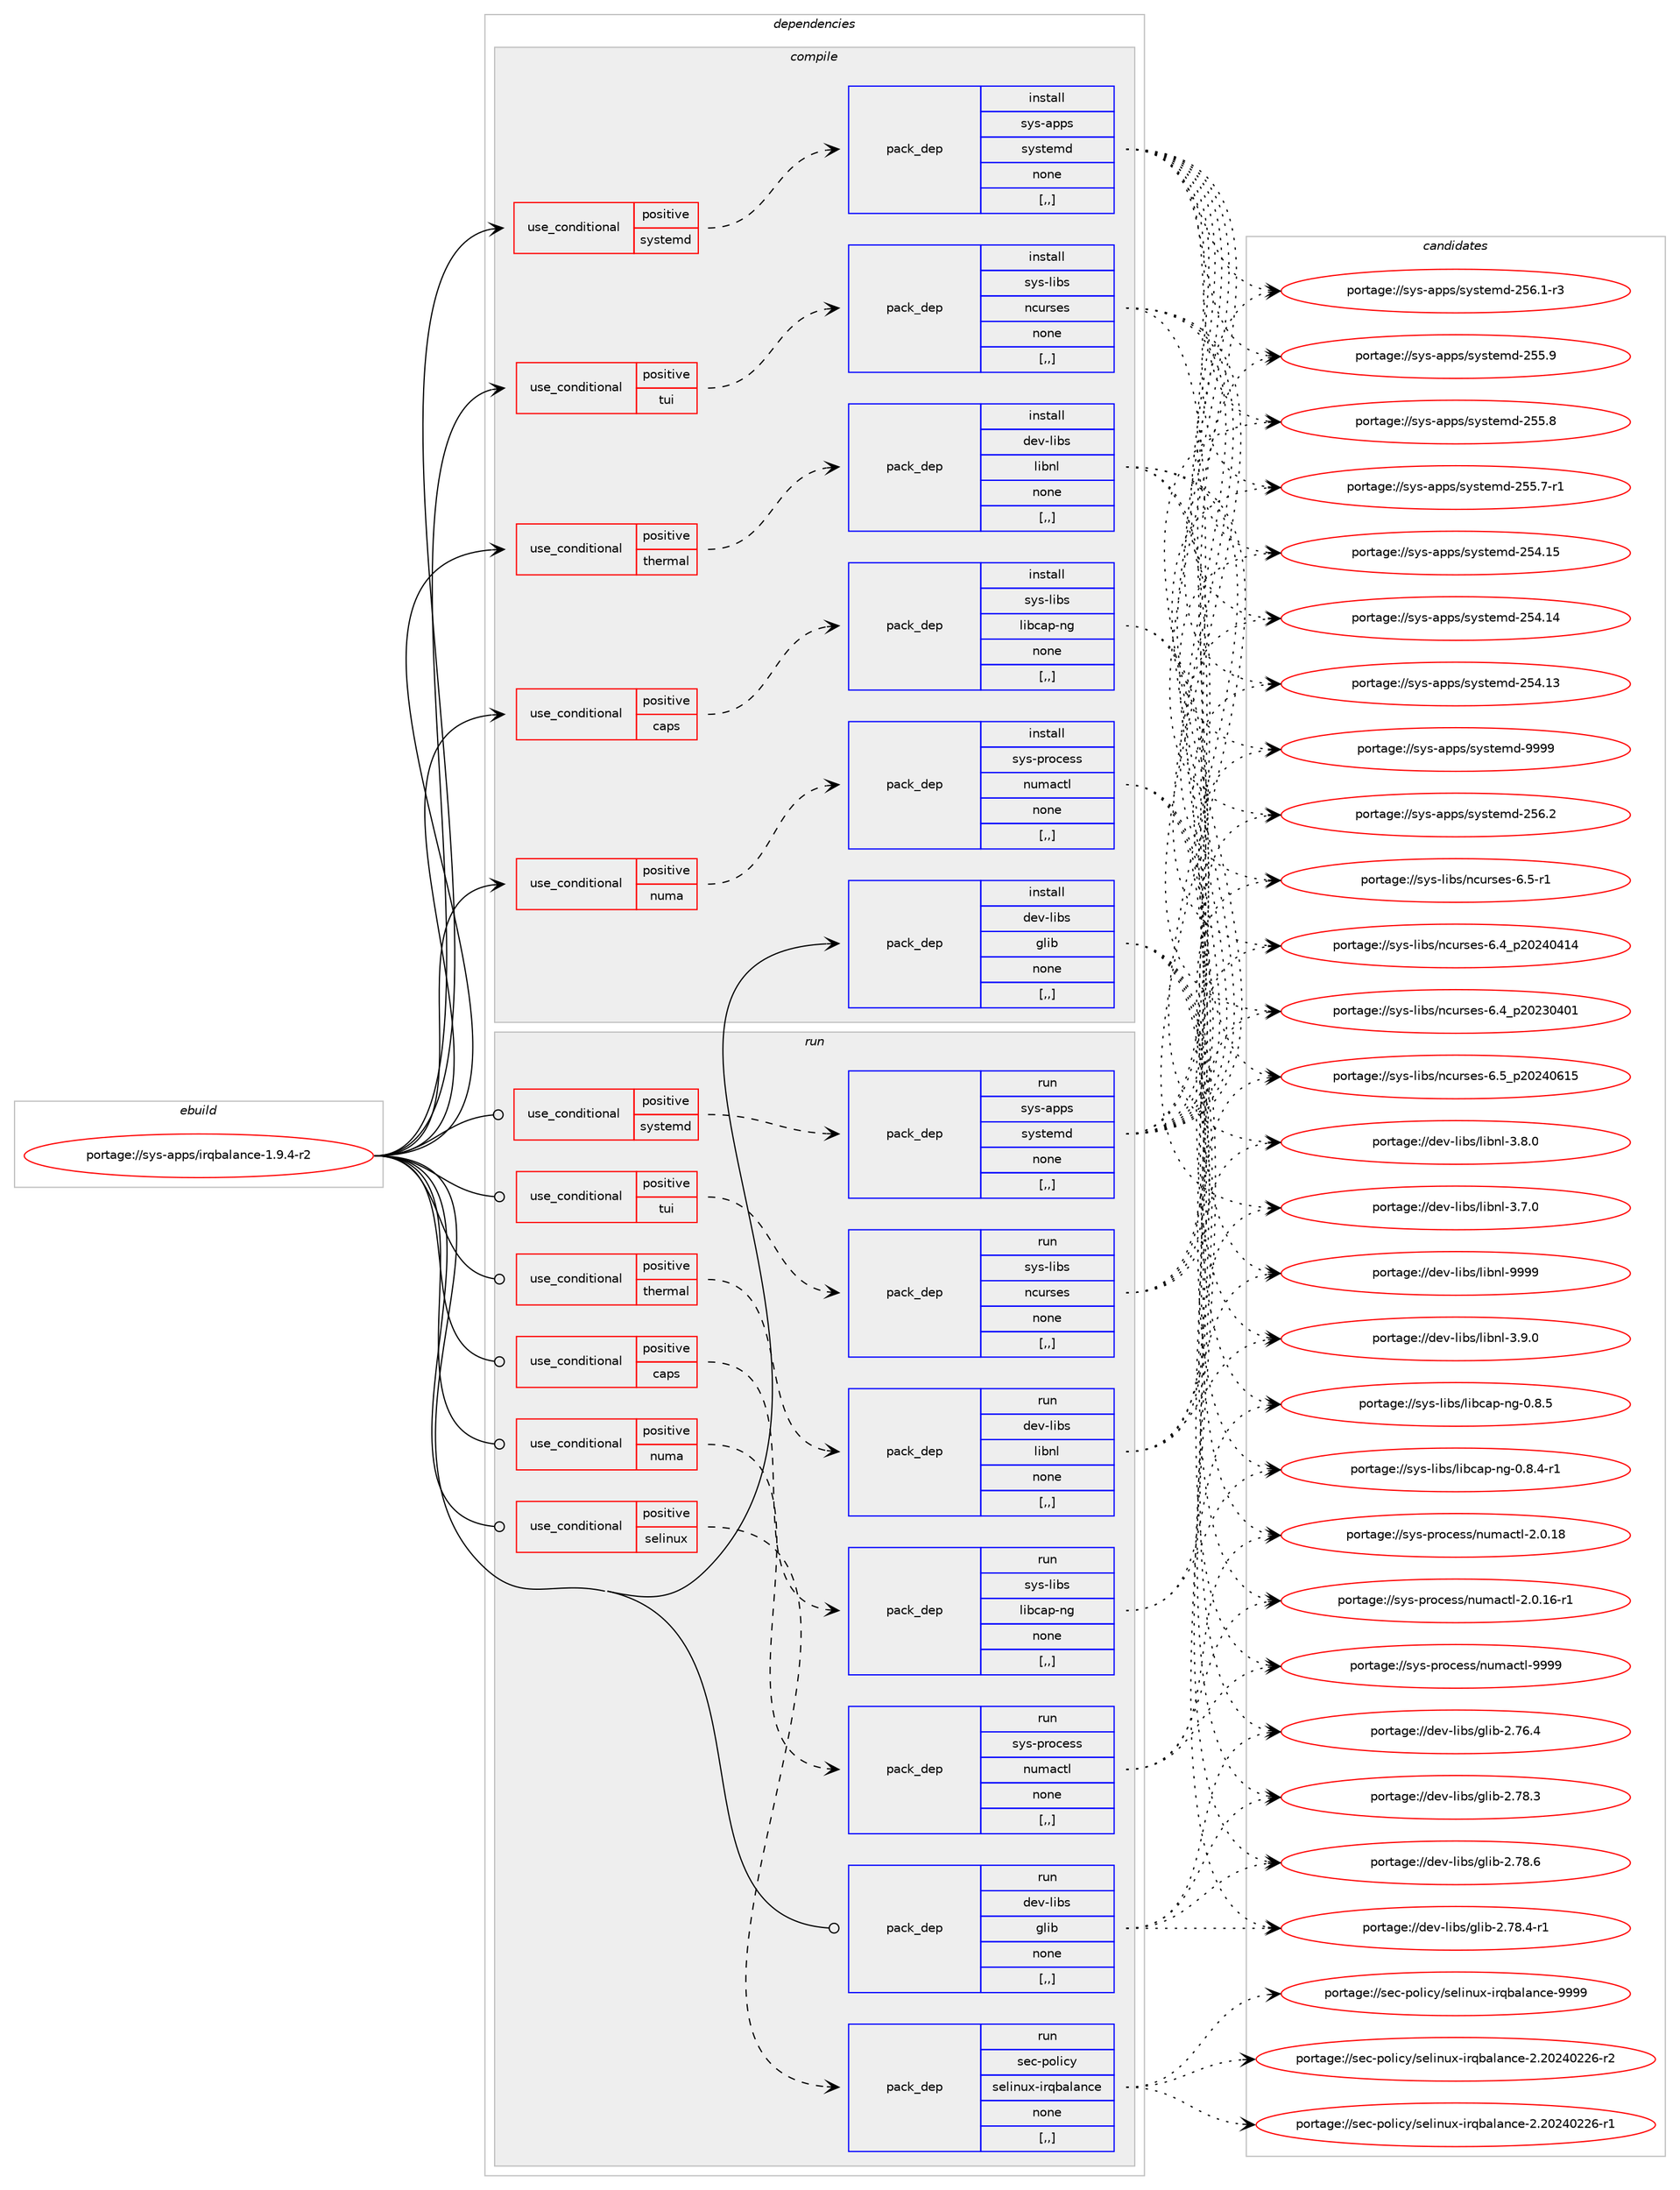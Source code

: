 digraph prolog {

# *************
# Graph options
# *************

newrank=true;
concentrate=true;
compound=true;
graph [rankdir=LR,fontname=Helvetica,fontsize=10,ranksep=1.5];#, ranksep=2.5, nodesep=0.2];
edge  [arrowhead=vee];
node  [fontname=Helvetica,fontsize=10];

# **********
# The ebuild
# **********

subgraph cluster_leftcol {
color=gray;
label=<<i>ebuild</i>>;
id [label="portage://sys-apps/irqbalance-1.9.4-r2", color=red, width=4, href="../sys-apps/irqbalance-1.9.4-r2.svg"];
}

# ****************
# The dependencies
# ****************

subgraph cluster_midcol {
color=gray;
label=<<i>dependencies</i>>;
subgraph cluster_compile {
fillcolor="#eeeeee";
style=filled;
label=<<i>compile</i>>;
subgraph cond110781 {
dependency419124 [label=<<TABLE BORDER="0" CELLBORDER="1" CELLSPACING="0" CELLPADDING="4"><TR><TD ROWSPAN="3" CELLPADDING="10">use_conditional</TD></TR><TR><TD>positive</TD></TR><TR><TD>caps</TD></TR></TABLE>>, shape=none, color=red];
subgraph pack305404 {
dependency419125 [label=<<TABLE BORDER="0" CELLBORDER="1" CELLSPACING="0" CELLPADDING="4" WIDTH="220"><TR><TD ROWSPAN="6" CELLPADDING="30">pack_dep</TD></TR><TR><TD WIDTH="110">install</TD></TR><TR><TD>sys-libs</TD></TR><TR><TD>libcap-ng</TD></TR><TR><TD>none</TD></TR><TR><TD>[,,]</TD></TR></TABLE>>, shape=none, color=blue];
}
dependency419124:e -> dependency419125:w [weight=20,style="dashed",arrowhead="vee"];
}
id:e -> dependency419124:w [weight=20,style="solid",arrowhead="vee"];
subgraph cond110782 {
dependency419126 [label=<<TABLE BORDER="0" CELLBORDER="1" CELLSPACING="0" CELLPADDING="4"><TR><TD ROWSPAN="3" CELLPADDING="10">use_conditional</TD></TR><TR><TD>positive</TD></TR><TR><TD>numa</TD></TR></TABLE>>, shape=none, color=red];
subgraph pack305405 {
dependency419127 [label=<<TABLE BORDER="0" CELLBORDER="1" CELLSPACING="0" CELLPADDING="4" WIDTH="220"><TR><TD ROWSPAN="6" CELLPADDING="30">pack_dep</TD></TR><TR><TD WIDTH="110">install</TD></TR><TR><TD>sys-process</TD></TR><TR><TD>numactl</TD></TR><TR><TD>none</TD></TR><TR><TD>[,,]</TD></TR></TABLE>>, shape=none, color=blue];
}
dependency419126:e -> dependency419127:w [weight=20,style="dashed",arrowhead="vee"];
}
id:e -> dependency419126:w [weight=20,style="solid",arrowhead="vee"];
subgraph cond110783 {
dependency419128 [label=<<TABLE BORDER="0" CELLBORDER="1" CELLSPACING="0" CELLPADDING="4"><TR><TD ROWSPAN="3" CELLPADDING="10">use_conditional</TD></TR><TR><TD>positive</TD></TR><TR><TD>systemd</TD></TR></TABLE>>, shape=none, color=red];
subgraph pack305406 {
dependency419129 [label=<<TABLE BORDER="0" CELLBORDER="1" CELLSPACING="0" CELLPADDING="4" WIDTH="220"><TR><TD ROWSPAN="6" CELLPADDING="30">pack_dep</TD></TR><TR><TD WIDTH="110">install</TD></TR><TR><TD>sys-apps</TD></TR><TR><TD>systemd</TD></TR><TR><TD>none</TD></TR><TR><TD>[,,]</TD></TR></TABLE>>, shape=none, color=blue];
}
dependency419128:e -> dependency419129:w [weight=20,style="dashed",arrowhead="vee"];
}
id:e -> dependency419128:w [weight=20,style="solid",arrowhead="vee"];
subgraph cond110784 {
dependency419130 [label=<<TABLE BORDER="0" CELLBORDER="1" CELLSPACING="0" CELLPADDING="4"><TR><TD ROWSPAN="3" CELLPADDING="10">use_conditional</TD></TR><TR><TD>positive</TD></TR><TR><TD>thermal</TD></TR></TABLE>>, shape=none, color=red];
subgraph pack305407 {
dependency419131 [label=<<TABLE BORDER="0" CELLBORDER="1" CELLSPACING="0" CELLPADDING="4" WIDTH="220"><TR><TD ROWSPAN="6" CELLPADDING="30">pack_dep</TD></TR><TR><TD WIDTH="110">install</TD></TR><TR><TD>dev-libs</TD></TR><TR><TD>libnl</TD></TR><TR><TD>none</TD></TR><TR><TD>[,,]</TD></TR></TABLE>>, shape=none, color=blue];
}
dependency419130:e -> dependency419131:w [weight=20,style="dashed",arrowhead="vee"];
}
id:e -> dependency419130:w [weight=20,style="solid",arrowhead="vee"];
subgraph cond110785 {
dependency419132 [label=<<TABLE BORDER="0" CELLBORDER="1" CELLSPACING="0" CELLPADDING="4"><TR><TD ROWSPAN="3" CELLPADDING="10">use_conditional</TD></TR><TR><TD>positive</TD></TR><TR><TD>tui</TD></TR></TABLE>>, shape=none, color=red];
subgraph pack305408 {
dependency419133 [label=<<TABLE BORDER="0" CELLBORDER="1" CELLSPACING="0" CELLPADDING="4" WIDTH="220"><TR><TD ROWSPAN="6" CELLPADDING="30">pack_dep</TD></TR><TR><TD WIDTH="110">install</TD></TR><TR><TD>sys-libs</TD></TR><TR><TD>ncurses</TD></TR><TR><TD>none</TD></TR><TR><TD>[,,]</TD></TR></TABLE>>, shape=none, color=blue];
}
dependency419132:e -> dependency419133:w [weight=20,style="dashed",arrowhead="vee"];
}
id:e -> dependency419132:w [weight=20,style="solid",arrowhead="vee"];
subgraph pack305409 {
dependency419134 [label=<<TABLE BORDER="0" CELLBORDER="1" CELLSPACING="0" CELLPADDING="4" WIDTH="220"><TR><TD ROWSPAN="6" CELLPADDING="30">pack_dep</TD></TR><TR><TD WIDTH="110">install</TD></TR><TR><TD>dev-libs</TD></TR><TR><TD>glib</TD></TR><TR><TD>none</TD></TR><TR><TD>[,,]</TD></TR></TABLE>>, shape=none, color=blue];
}
id:e -> dependency419134:w [weight=20,style="solid",arrowhead="vee"];
}
subgraph cluster_compileandrun {
fillcolor="#eeeeee";
style=filled;
label=<<i>compile and run</i>>;
}
subgraph cluster_run {
fillcolor="#eeeeee";
style=filled;
label=<<i>run</i>>;
subgraph cond110786 {
dependency419135 [label=<<TABLE BORDER="0" CELLBORDER="1" CELLSPACING="0" CELLPADDING="4"><TR><TD ROWSPAN="3" CELLPADDING="10">use_conditional</TD></TR><TR><TD>positive</TD></TR><TR><TD>caps</TD></TR></TABLE>>, shape=none, color=red];
subgraph pack305410 {
dependency419136 [label=<<TABLE BORDER="0" CELLBORDER="1" CELLSPACING="0" CELLPADDING="4" WIDTH="220"><TR><TD ROWSPAN="6" CELLPADDING="30">pack_dep</TD></TR><TR><TD WIDTH="110">run</TD></TR><TR><TD>sys-libs</TD></TR><TR><TD>libcap-ng</TD></TR><TR><TD>none</TD></TR><TR><TD>[,,]</TD></TR></TABLE>>, shape=none, color=blue];
}
dependency419135:e -> dependency419136:w [weight=20,style="dashed",arrowhead="vee"];
}
id:e -> dependency419135:w [weight=20,style="solid",arrowhead="odot"];
subgraph cond110787 {
dependency419137 [label=<<TABLE BORDER="0" CELLBORDER="1" CELLSPACING="0" CELLPADDING="4"><TR><TD ROWSPAN="3" CELLPADDING="10">use_conditional</TD></TR><TR><TD>positive</TD></TR><TR><TD>numa</TD></TR></TABLE>>, shape=none, color=red];
subgraph pack305411 {
dependency419138 [label=<<TABLE BORDER="0" CELLBORDER="1" CELLSPACING="0" CELLPADDING="4" WIDTH="220"><TR><TD ROWSPAN="6" CELLPADDING="30">pack_dep</TD></TR><TR><TD WIDTH="110">run</TD></TR><TR><TD>sys-process</TD></TR><TR><TD>numactl</TD></TR><TR><TD>none</TD></TR><TR><TD>[,,]</TD></TR></TABLE>>, shape=none, color=blue];
}
dependency419137:e -> dependency419138:w [weight=20,style="dashed",arrowhead="vee"];
}
id:e -> dependency419137:w [weight=20,style="solid",arrowhead="odot"];
subgraph cond110788 {
dependency419139 [label=<<TABLE BORDER="0" CELLBORDER="1" CELLSPACING="0" CELLPADDING="4"><TR><TD ROWSPAN="3" CELLPADDING="10">use_conditional</TD></TR><TR><TD>positive</TD></TR><TR><TD>selinux</TD></TR></TABLE>>, shape=none, color=red];
subgraph pack305412 {
dependency419140 [label=<<TABLE BORDER="0" CELLBORDER="1" CELLSPACING="0" CELLPADDING="4" WIDTH="220"><TR><TD ROWSPAN="6" CELLPADDING="30">pack_dep</TD></TR><TR><TD WIDTH="110">run</TD></TR><TR><TD>sec-policy</TD></TR><TR><TD>selinux-irqbalance</TD></TR><TR><TD>none</TD></TR><TR><TD>[,,]</TD></TR></TABLE>>, shape=none, color=blue];
}
dependency419139:e -> dependency419140:w [weight=20,style="dashed",arrowhead="vee"];
}
id:e -> dependency419139:w [weight=20,style="solid",arrowhead="odot"];
subgraph cond110789 {
dependency419141 [label=<<TABLE BORDER="0" CELLBORDER="1" CELLSPACING="0" CELLPADDING="4"><TR><TD ROWSPAN="3" CELLPADDING="10">use_conditional</TD></TR><TR><TD>positive</TD></TR><TR><TD>systemd</TD></TR></TABLE>>, shape=none, color=red];
subgraph pack305413 {
dependency419142 [label=<<TABLE BORDER="0" CELLBORDER="1" CELLSPACING="0" CELLPADDING="4" WIDTH="220"><TR><TD ROWSPAN="6" CELLPADDING="30">pack_dep</TD></TR><TR><TD WIDTH="110">run</TD></TR><TR><TD>sys-apps</TD></TR><TR><TD>systemd</TD></TR><TR><TD>none</TD></TR><TR><TD>[,,]</TD></TR></TABLE>>, shape=none, color=blue];
}
dependency419141:e -> dependency419142:w [weight=20,style="dashed",arrowhead="vee"];
}
id:e -> dependency419141:w [weight=20,style="solid",arrowhead="odot"];
subgraph cond110790 {
dependency419143 [label=<<TABLE BORDER="0" CELLBORDER="1" CELLSPACING="0" CELLPADDING="4"><TR><TD ROWSPAN="3" CELLPADDING="10">use_conditional</TD></TR><TR><TD>positive</TD></TR><TR><TD>thermal</TD></TR></TABLE>>, shape=none, color=red];
subgraph pack305414 {
dependency419144 [label=<<TABLE BORDER="0" CELLBORDER="1" CELLSPACING="0" CELLPADDING="4" WIDTH="220"><TR><TD ROWSPAN="6" CELLPADDING="30">pack_dep</TD></TR><TR><TD WIDTH="110">run</TD></TR><TR><TD>dev-libs</TD></TR><TR><TD>libnl</TD></TR><TR><TD>none</TD></TR><TR><TD>[,,]</TD></TR></TABLE>>, shape=none, color=blue];
}
dependency419143:e -> dependency419144:w [weight=20,style="dashed",arrowhead="vee"];
}
id:e -> dependency419143:w [weight=20,style="solid",arrowhead="odot"];
subgraph cond110791 {
dependency419145 [label=<<TABLE BORDER="0" CELLBORDER="1" CELLSPACING="0" CELLPADDING="4"><TR><TD ROWSPAN="3" CELLPADDING="10">use_conditional</TD></TR><TR><TD>positive</TD></TR><TR><TD>tui</TD></TR></TABLE>>, shape=none, color=red];
subgraph pack305415 {
dependency419146 [label=<<TABLE BORDER="0" CELLBORDER="1" CELLSPACING="0" CELLPADDING="4" WIDTH="220"><TR><TD ROWSPAN="6" CELLPADDING="30">pack_dep</TD></TR><TR><TD WIDTH="110">run</TD></TR><TR><TD>sys-libs</TD></TR><TR><TD>ncurses</TD></TR><TR><TD>none</TD></TR><TR><TD>[,,]</TD></TR></TABLE>>, shape=none, color=blue];
}
dependency419145:e -> dependency419146:w [weight=20,style="dashed",arrowhead="vee"];
}
id:e -> dependency419145:w [weight=20,style="solid",arrowhead="odot"];
subgraph pack305416 {
dependency419147 [label=<<TABLE BORDER="0" CELLBORDER="1" CELLSPACING="0" CELLPADDING="4" WIDTH="220"><TR><TD ROWSPAN="6" CELLPADDING="30">pack_dep</TD></TR><TR><TD WIDTH="110">run</TD></TR><TR><TD>dev-libs</TD></TR><TR><TD>glib</TD></TR><TR><TD>none</TD></TR><TR><TD>[,,]</TD></TR></TABLE>>, shape=none, color=blue];
}
id:e -> dependency419147:w [weight=20,style="solid",arrowhead="odot"];
}
}

# **************
# The candidates
# **************

subgraph cluster_choices {
rank=same;
color=gray;
label=<<i>candidates</i>>;

subgraph choice305404 {
color=black;
nodesep=1;
choice11512111545108105981154710810598999711245110103454846564653 [label="portage://sys-libs/libcap-ng-0.8.5", color=red, width=4,href="../sys-libs/libcap-ng-0.8.5.svg"];
choice115121115451081059811547108105989997112451101034548465646524511449 [label="portage://sys-libs/libcap-ng-0.8.4-r1", color=red, width=4,href="../sys-libs/libcap-ng-0.8.4-r1.svg"];
dependency419125:e -> choice11512111545108105981154710810598999711245110103454846564653:w [style=dotted,weight="100"];
dependency419125:e -> choice115121115451081059811547108105989997112451101034548465646524511449:w [style=dotted,weight="100"];
}
subgraph choice305405 {
color=black;
nodesep=1;
choice11512111545112114111991011151154711011710997991161084557575757 [label="portage://sys-process/numactl-9999", color=red, width=4,href="../sys-process/numactl-9999.svg"];
choice115121115451121141119910111511547110117109979911610845504648464956 [label="portage://sys-process/numactl-2.0.18", color=red, width=4,href="../sys-process/numactl-2.0.18.svg"];
choice1151211154511211411199101115115471101171099799116108455046484649544511449 [label="portage://sys-process/numactl-2.0.16-r1", color=red, width=4,href="../sys-process/numactl-2.0.16-r1.svg"];
dependency419127:e -> choice11512111545112114111991011151154711011710997991161084557575757:w [style=dotted,weight="100"];
dependency419127:e -> choice115121115451121141119910111511547110117109979911610845504648464956:w [style=dotted,weight="100"];
dependency419127:e -> choice1151211154511211411199101115115471101171099799116108455046484649544511449:w [style=dotted,weight="100"];
}
subgraph choice305406 {
color=black;
nodesep=1;
choice1151211154597112112115471151211151161011091004557575757 [label="portage://sys-apps/systemd-9999", color=red, width=4,href="../sys-apps/systemd-9999.svg"];
choice115121115459711211211547115121115116101109100455053544650 [label="portage://sys-apps/systemd-256.2", color=red, width=4,href="../sys-apps/systemd-256.2.svg"];
choice1151211154597112112115471151211151161011091004550535446494511451 [label="portage://sys-apps/systemd-256.1-r3", color=red, width=4,href="../sys-apps/systemd-256.1-r3.svg"];
choice115121115459711211211547115121115116101109100455053534657 [label="portage://sys-apps/systemd-255.9", color=red, width=4,href="../sys-apps/systemd-255.9.svg"];
choice115121115459711211211547115121115116101109100455053534656 [label="portage://sys-apps/systemd-255.8", color=red, width=4,href="../sys-apps/systemd-255.8.svg"];
choice1151211154597112112115471151211151161011091004550535346554511449 [label="portage://sys-apps/systemd-255.7-r1", color=red, width=4,href="../sys-apps/systemd-255.7-r1.svg"];
choice11512111545971121121154711512111511610110910045505352464953 [label="portage://sys-apps/systemd-254.15", color=red, width=4,href="../sys-apps/systemd-254.15.svg"];
choice11512111545971121121154711512111511610110910045505352464952 [label="portage://sys-apps/systemd-254.14", color=red, width=4,href="../sys-apps/systemd-254.14.svg"];
choice11512111545971121121154711512111511610110910045505352464951 [label="portage://sys-apps/systemd-254.13", color=red, width=4,href="../sys-apps/systemd-254.13.svg"];
dependency419129:e -> choice1151211154597112112115471151211151161011091004557575757:w [style=dotted,weight="100"];
dependency419129:e -> choice115121115459711211211547115121115116101109100455053544650:w [style=dotted,weight="100"];
dependency419129:e -> choice1151211154597112112115471151211151161011091004550535446494511451:w [style=dotted,weight="100"];
dependency419129:e -> choice115121115459711211211547115121115116101109100455053534657:w [style=dotted,weight="100"];
dependency419129:e -> choice115121115459711211211547115121115116101109100455053534656:w [style=dotted,weight="100"];
dependency419129:e -> choice1151211154597112112115471151211151161011091004550535346554511449:w [style=dotted,weight="100"];
dependency419129:e -> choice11512111545971121121154711512111511610110910045505352464953:w [style=dotted,weight="100"];
dependency419129:e -> choice11512111545971121121154711512111511610110910045505352464952:w [style=dotted,weight="100"];
dependency419129:e -> choice11512111545971121121154711512111511610110910045505352464951:w [style=dotted,weight="100"];
}
subgraph choice305407 {
color=black;
nodesep=1;
choice100101118451081059811547108105981101084557575757 [label="portage://dev-libs/libnl-9999", color=red, width=4,href="../dev-libs/libnl-9999.svg"];
choice10010111845108105981154710810598110108455146574648 [label="portage://dev-libs/libnl-3.9.0", color=red, width=4,href="../dev-libs/libnl-3.9.0.svg"];
choice10010111845108105981154710810598110108455146564648 [label="portage://dev-libs/libnl-3.8.0", color=red, width=4,href="../dev-libs/libnl-3.8.0.svg"];
choice10010111845108105981154710810598110108455146554648 [label="portage://dev-libs/libnl-3.7.0", color=red, width=4,href="../dev-libs/libnl-3.7.0.svg"];
dependency419131:e -> choice100101118451081059811547108105981101084557575757:w [style=dotted,weight="100"];
dependency419131:e -> choice10010111845108105981154710810598110108455146574648:w [style=dotted,weight="100"];
dependency419131:e -> choice10010111845108105981154710810598110108455146564648:w [style=dotted,weight="100"];
dependency419131:e -> choice10010111845108105981154710810598110108455146554648:w [style=dotted,weight="100"];
}
subgraph choice305408 {
color=black;
nodesep=1;
choice1151211154510810598115471109911711411510111545544653951125048505248544953 [label="portage://sys-libs/ncurses-6.5_p20240615", color=red, width=4,href="../sys-libs/ncurses-6.5_p20240615.svg"];
choice11512111545108105981154711099117114115101115455446534511449 [label="portage://sys-libs/ncurses-6.5-r1", color=red, width=4,href="../sys-libs/ncurses-6.5-r1.svg"];
choice1151211154510810598115471109911711411510111545544652951125048505248524952 [label="portage://sys-libs/ncurses-6.4_p20240414", color=red, width=4,href="../sys-libs/ncurses-6.4_p20240414.svg"];
choice1151211154510810598115471109911711411510111545544652951125048505148524849 [label="portage://sys-libs/ncurses-6.4_p20230401", color=red, width=4,href="../sys-libs/ncurses-6.4_p20230401.svg"];
dependency419133:e -> choice1151211154510810598115471109911711411510111545544653951125048505248544953:w [style=dotted,weight="100"];
dependency419133:e -> choice11512111545108105981154711099117114115101115455446534511449:w [style=dotted,weight="100"];
dependency419133:e -> choice1151211154510810598115471109911711411510111545544652951125048505248524952:w [style=dotted,weight="100"];
dependency419133:e -> choice1151211154510810598115471109911711411510111545544652951125048505148524849:w [style=dotted,weight="100"];
}
subgraph choice305409 {
color=black;
nodesep=1;
choice1001011184510810598115471031081059845504655564654 [label="portage://dev-libs/glib-2.78.6", color=red, width=4,href="../dev-libs/glib-2.78.6.svg"];
choice10010111845108105981154710310810598455046555646524511449 [label="portage://dev-libs/glib-2.78.4-r1", color=red, width=4,href="../dev-libs/glib-2.78.4-r1.svg"];
choice1001011184510810598115471031081059845504655564651 [label="portage://dev-libs/glib-2.78.3", color=red, width=4,href="../dev-libs/glib-2.78.3.svg"];
choice1001011184510810598115471031081059845504655544652 [label="portage://dev-libs/glib-2.76.4", color=red, width=4,href="../dev-libs/glib-2.76.4.svg"];
dependency419134:e -> choice1001011184510810598115471031081059845504655564654:w [style=dotted,weight="100"];
dependency419134:e -> choice10010111845108105981154710310810598455046555646524511449:w [style=dotted,weight="100"];
dependency419134:e -> choice1001011184510810598115471031081059845504655564651:w [style=dotted,weight="100"];
dependency419134:e -> choice1001011184510810598115471031081059845504655544652:w [style=dotted,weight="100"];
}
subgraph choice305410 {
color=black;
nodesep=1;
choice11512111545108105981154710810598999711245110103454846564653 [label="portage://sys-libs/libcap-ng-0.8.5", color=red, width=4,href="../sys-libs/libcap-ng-0.8.5.svg"];
choice115121115451081059811547108105989997112451101034548465646524511449 [label="portage://sys-libs/libcap-ng-0.8.4-r1", color=red, width=4,href="../sys-libs/libcap-ng-0.8.4-r1.svg"];
dependency419136:e -> choice11512111545108105981154710810598999711245110103454846564653:w [style=dotted,weight="100"];
dependency419136:e -> choice115121115451081059811547108105989997112451101034548465646524511449:w [style=dotted,weight="100"];
}
subgraph choice305411 {
color=black;
nodesep=1;
choice11512111545112114111991011151154711011710997991161084557575757 [label="portage://sys-process/numactl-9999", color=red, width=4,href="../sys-process/numactl-9999.svg"];
choice115121115451121141119910111511547110117109979911610845504648464956 [label="portage://sys-process/numactl-2.0.18", color=red, width=4,href="../sys-process/numactl-2.0.18.svg"];
choice1151211154511211411199101115115471101171099799116108455046484649544511449 [label="portage://sys-process/numactl-2.0.16-r1", color=red, width=4,href="../sys-process/numactl-2.0.16-r1.svg"];
dependency419138:e -> choice11512111545112114111991011151154711011710997991161084557575757:w [style=dotted,weight="100"];
dependency419138:e -> choice115121115451121141119910111511547110117109979911610845504648464956:w [style=dotted,weight="100"];
dependency419138:e -> choice1151211154511211411199101115115471101171099799116108455046484649544511449:w [style=dotted,weight="100"];
}
subgraph choice305412 {
color=black;
nodesep=1;
choice1151019945112111108105991214711510110810511011712045105114113989710897110991014557575757 [label="portage://sec-policy/selinux-irqbalance-9999", color=red, width=4,href="../sec-policy/selinux-irqbalance-9999.svg"];
choice11510199451121111081059912147115101108105110117120451051141139897108971109910145504650485052485050544511450 [label="portage://sec-policy/selinux-irqbalance-2.20240226-r2", color=red, width=4,href="../sec-policy/selinux-irqbalance-2.20240226-r2.svg"];
choice11510199451121111081059912147115101108105110117120451051141139897108971109910145504650485052485050544511449 [label="portage://sec-policy/selinux-irqbalance-2.20240226-r1", color=red, width=4,href="../sec-policy/selinux-irqbalance-2.20240226-r1.svg"];
dependency419140:e -> choice1151019945112111108105991214711510110810511011712045105114113989710897110991014557575757:w [style=dotted,weight="100"];
dependency419140:e -> choice11510199451121111081059912147115101108105110117120451051141139897108971109910145504650485052485050544511450:w [style=dotted,weight="100"];
dependency419140:e -> choice11510199451121111081059912147115101108105110117120451051141139897108971109910145504650485052485050544511449:w [style=dotted,weight="100"];
}
subgraph choice305413 {
color=black;
nodesep=1;
choice1151211154597112112115471151211151161011091004557575757 [label="portage://sys-apps/systemd-9999", color=red, width=4,href="../sys-apps/systemd-9999.svg"];
choice115121115459711211211547115121115116101109100455053544650 [label="portage://sys-apps/systemd-256.2", color=red, width=4,href="../sys-apps/systemd-256.2.svg"];
choice1151211154597112112115471151211151161011091004550535446494511451 [label="portage://sys-apps/systemd-256.1-r3", color=red, width=4,href="../sys-apps/systemd-256.1-r3.svg"];
choice115121115459711211211547115121115116101109100455053534657 [label="portage://sys-apps/systemd-255.9", color=red, width=4,href="../sys-apps/systemd-255.9.svg"];
choice115121115459711211211547115121115116101109100455053534656 [label="portage://sys-apps/systemd-255.8", color=red, width=4,href="../sys-apps/systemd-255.8.svg"];
choice1151211154597112112115471151211151161011091004550535346554511449 [label="portage://sys-apps/systemd-255.7-r1", color=red, width=4,href="../sys-apps/systemd-255.7-r1.svg"];
choice11512111545971121121154711512111511610110910045505352464953 [label="portage://sys-apps/systemd-254.15", color=red, width=4,href="../sys-apps/systemd-254.15.svg"];
choice11512111545971121121154711512111511610110910045505352464952 [label="portage://sys-apps/systemd-254.14", color=red, width=4,href="../sys-apps/systemd-254.14.svg"];
choice11512111545971121121154711512111511610110910045505352464951 [label="portage://sys-apps/systemd-254.13", color=red, width=4,href="../sys-apps/systemd-254.13.svg"];
dependency419142:e -> choice1151211154597112112115471151211151161011091004557575757:w [style=dotted,weight="100"];
dependency419142:e -> choice115121115459711211211547115121115116101109100455053544650:w [style=dotted,weight="100"];
dependency419142:e -> choice1151211154597112112115471151211151161011091004550535446494511451:w [style=dotted,weight="100"];
dependency419142:e -> choice115121115459711211211547115121115116101109100455053534657:w [style=dotted,weight="100"];
dependency419142:e -> choice115121115459711211211547115121115116101109100455053534656:w [style=dotted,weight="100"];
dependency419142:e -> choice1151211154597112112115471151211151161011091004550535346554511449:w [style=dotted,weight="100"];
dependency419142:e -> choice11512111545971121121154711512111511610110910045505352464953:w [style=dotted,weight="100"];
dependency419142:e -> choice11512111545971121121154711512111511610110910045505352464952:w [style=dotted,weight="100"];
dependency419142:e -> choice11512111545971121121154711512111511610110910045505352464951:w [style=dotted,weight="100"];
}
subgraph choice305414 {
color=black;
nodesep=1;
choice100101118451081059811547108105981101084557575757 [label="portage://dev-libs/libnl-9999", color=red, width=4,href="../dev-libs/libnl-9999.svg"];
choice10010111845108105981154710810598110108455146574648 [label="portage://dev-libs/libnl-3.9.0", color=red, width=4,href="../dev-libs/libnl-3.9.0.svg"];
choice10010111845108105981154710810598110108455146564648 [label="portage://dev-libs/libnl-3.8.0", color=red, width=4,href="../dev-libs/libnl-3.8.0.svg"];
choice10010111845108105981154710810598110108455146554648 [label="portage://dev-libs/libnl-3.7.0", color=red, width=4,href="../dev-libs/libnl-3.7.0.svg"];
dependency419144:e -> choice100101118451081059811547108105981101084557575757:w [style=dotted,weight="100"];
dependency419144:e -> choice10010111845108105981154710810598110108455146574648:w [style=dotted,weight="100"];
dependency419144:e -> choice10010111845108105981154710810598110108455146564648:w [style=dotted,weight="100"];
dependency419144:e -> choice10010111845108105981154710810598110108455146554648:w [style=dotted,weight="100"];
}
subgraph choice305415 {
color=black;
nodesep=1;
choice1151211154510810598115471109911711411510111545544653951125048505248544953 [label="portage://sys-libs/ncurses-6.5_p20240615", color=red, width=4,href="../sys-libs/ncurses-6.5_p20240615.svg"];
choice11512111545108105981154711099117114115101115455446534511449 [label="portage://sys-libs/ncurses-6.5-r1", color=red, width=4,href="../sys-libs/ncurses-6.5-r1.svg"];
choice1151211154510810598115471109911711411510111545544652951125048505248524952 [label="portage://sys-libs/ncurses-6.4_p20240414", color=red, width=4,href="../sys-libs/ncurses-6.4_p20240414.svg"];
choice1151211154510810598115471109911711411510111545544652951125048505148524849 [label="portage://sys-libs/ncurses-6.4_p20230401", color=red, width=4,href="../sys-libs/ncurses-6.4_p20230401.svg"];
dependency419146:e -> choice1151211154510810598115471109911711411510111545544653951125048505248544953:w [style=dotted,weight="100"];
dependency419146:e -> choice11512111545108105981154711099117114115101115455446534511449:w [style=dotted,weight="100"];
dependency419146:e -> choice1151211154510810598115471109911711411510111545544652951125048505248524952:w [style=dotted,weight="100"];
dependency419146:e -> choice1151211154510810598115471109911711411510111545544652951125048505148524849:w [style=dotted,weight="100"];
}
subgraph choice305416 {
color=black;
nodesep=1;
choice1001011184510810598115471031081059845504655564654 [label="portage://dev-libs/glib-2.78.6", color=red, width=4,href="../dev-libs/glib-2.78.6.svg"];
choice10010111845108105981154710310810598455046555646524511449 [label="portage://dev-libs/glib-2.78.4-r1", color=red, width=4,href="../dev-libs/glib-2.78.4-r1.svg"];
choice1001011184510810598115471031081059845504655564651 [label="portage://dev-libs/glib-2.78.3", color=red, width=4,href="../dev-libs/glib-2.78.3.svg"];
choice1001011184510810598115471031081059845504655544652 [label="portage://dev-libs/glib-2.76.4", color=red, width=4,href="../dev-libs/glib-2.76.4.svg"];
dependency419147:e -> choice1001011184510810598115471031081059845504655564654:w [style=dotted,weight="100"];
dependency419147:e -> choice10010111845108105981154710310810598455046555646524511449:w [style=dotted,weight="100"];
dependency419147:e -> choice1001011184510810598115471031081059845504655564651:w [style=dotted,weight="100"];
dependency419147:e -> choice1001011184510810598115471031081059845504655544652:w [style=dotted,weight="100"];
}
}

}
